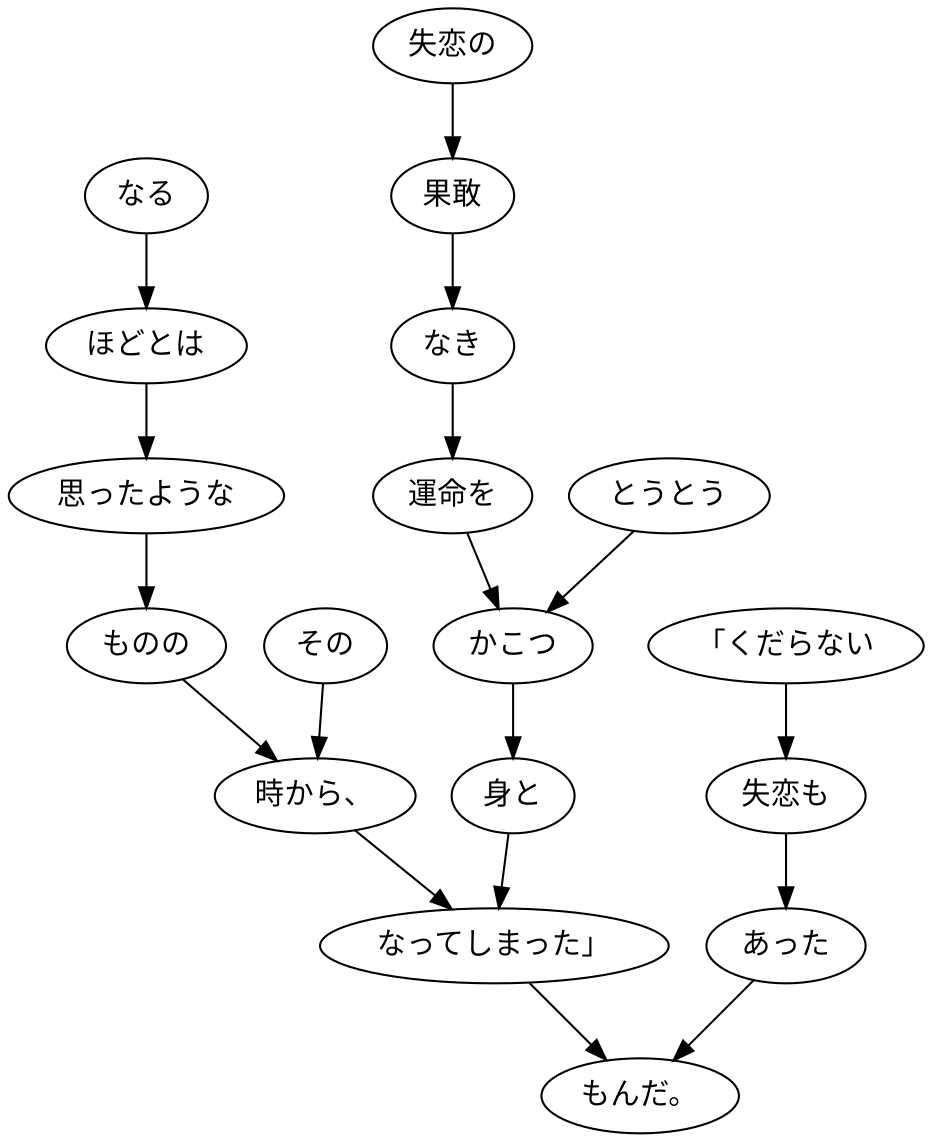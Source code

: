 digraph graph3633 {
	node0 [label="なる"];
	node1 [label="ほどとは"];
	node2 [label="思ったような"];
	node3 [label="ものの"];
	node4 [label="その"];
	node5 [label="時から、"];
	node6 [label="とうとう"];
	node7 [label="失恋の"];
	node8 [label="果敢"];
	node9 [label="なき"];
	node10 [label="運命を"];
	node11 [label="かこつ"];
	node12 [label="身と"];
	node13 [label="なってしまった」"];
	node14 [label="「くだらない"];
	node15 [label="失恋も"];
	node16 [label="あった"];
	node17 [label="もんだ。"];
	node0 -> node1;
	node1 -> node2;
	node2 -> node3;
	node3 -> node5;
	node4 -> node5;
	node5 -> node13;
	node6 -> node11;
	node7 -> node8;
	node8 -> node9;
	node9 -> node10;
	node10 -> node11;
	node11 -> node12;
	node12 -> node13;
	node13 -> node17;
	node14 -> node15;
	node15 -> node16;
	node16 -> node17;
}
